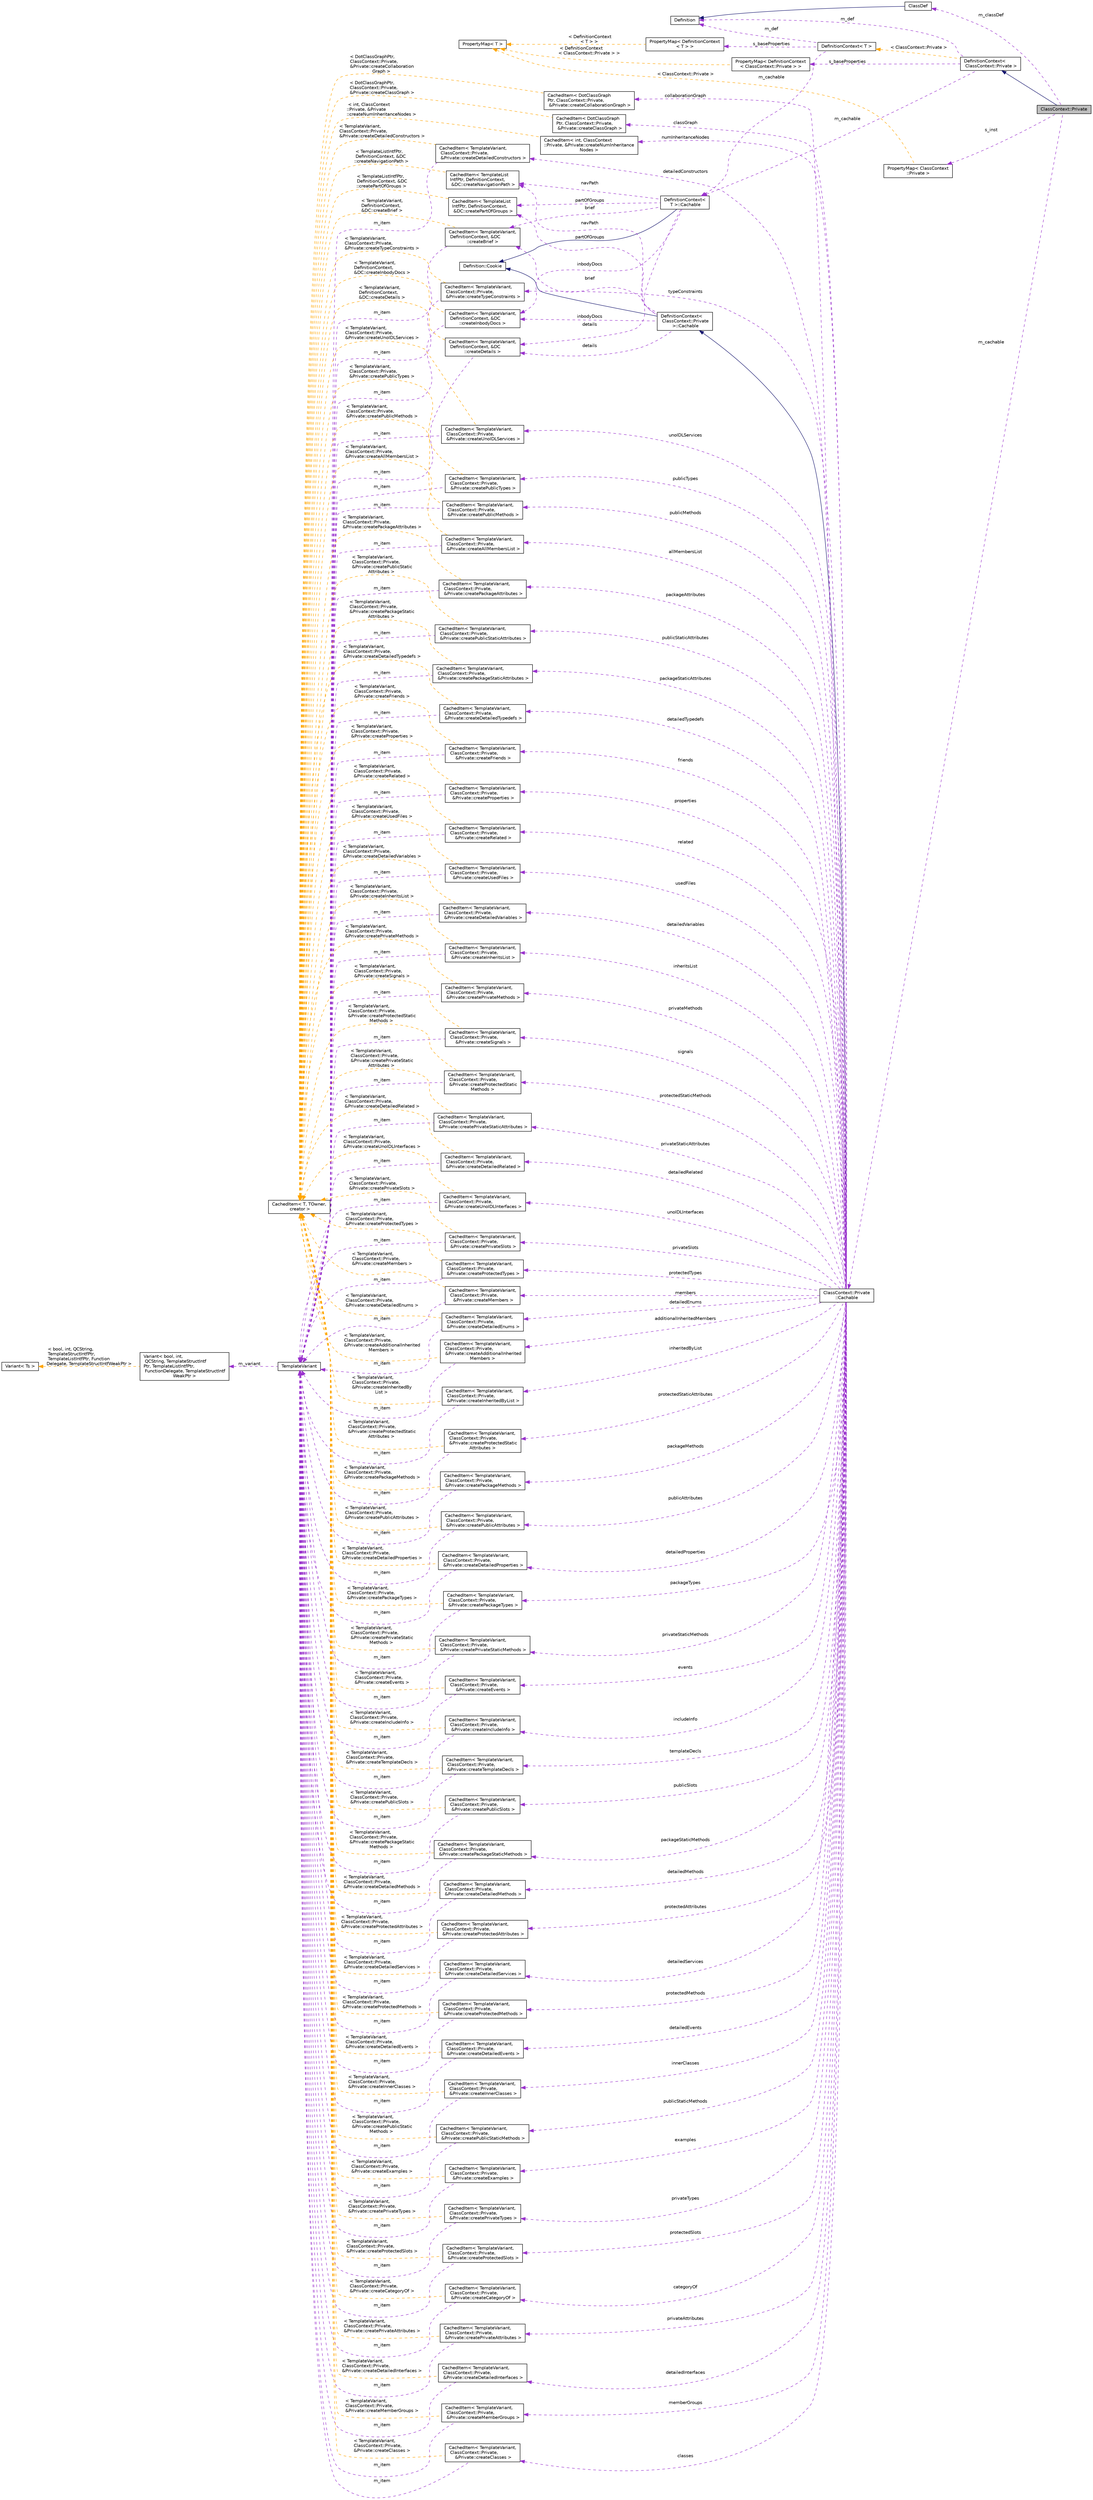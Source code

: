 digraph "ClassContext::Private"
{
 // INTERACTIVE_SVG=YES
 // LATEX_PDF_SIZE
  edge [fontname="Helvetica",fontsize="10",labelfontname="Helvetica",labelfontsize="10"];
  node [fontname="Helvetica",fontsize="10",shape=record];
  rankdir="LR";
  Node1 [label="ClassContext::Private",height=0.2,width=0.4,color="black", fillcolor="grey75", style="filled", fontcolor="black",tooltip=" "];
  Node2 -> Node1 [dir="back",color="midnightblue",fontsize="10",style="solid",fontname="Helvetica"];
  Node2 [label="DefinitionContext\<\l ClassContext::Private \>",height=0.2,width=0.4,color="black", fillcolor="white", style="filled",URL="$d6/d49/class_definition_context.html",tooltip=" "];
  Node3 -> Node2 [dir="back",color="darkorchid3",fontsize="10",style="dashed",label=" m_def" ,fontname="Helvetica"];
  Node3 [label="Definition",height=0.2,width=0.4,color="black", fillcolor="white", style="filled",URL="$d5/dcc/class_definition.html",tooltip="The common base class of all entity definitions found in the sources."];
  Node4 -> Node2 [dir="back",color="darkorchid3",fontsize="10",style="dashed",label=" s_baseProperties" ,fontname="Helvetica"];
  Node4 [label="PropertyMap\< DefinitionContext\l\< ClassContext::Private \> \>",height=0.2,width=0.4,color="black", fillcolor="white", style="filled",URL="$d5/dbf/class_property_map.html",tooltip=" "];
  Node5 -> Node4 [dir="back",color="orange",fontsize="10",style="dashed",label=" \< DefinitionContext\l\< ClassContext::Private \> \>" ,fontname="Helvetica"];
  Node5 [label="PropertyMap\< T \>",height=0.2,width=0.4,color="black", fillcolor="white", style="filled",URL="$d5/dbf/class_property_map.html",tooltip="Class representing a mapping of properties and the corresponding getter function."];
  Node6 -> Node2 [dir="back",color="darkorchid3",fontsize="10",style="dashed",label=" m_cachable" ,fontname="Helvetica"];
  Node6 [label="DefinitionContext\<\l T \>::Cachable",height=0.2,width=0.4,color="black", fillcolor="white", style="filled",URL="$d9/d7b/struct_definition_context_1_1_cachable.html",tooltip=" "];
  Node7 -> Node6 [dir="back",color="midnightblue",fontsize="10",style="solid",fontname="Helvetica"];
  Node7 [label="Definition::Cookie",height=0.2,width=0.4,color="black", fillcolor="white", style="filled",URL="$d1/d2f/struct_definition_1_1_cookie.html",tooltip=" "];
  Node8 -> Node6 [dir="back",color="darkorchid3",fontsize="10",style="dashed",label=" details" ,fontname="Helvetica"];
  Node8 [label="CachedItem\< TemplateVariant,\l DefinitionContext, &DC\l::createDetails \>",height=0.2,width=0.4,color="black", fillcolor="white", style="filled",URL="$d7/dc1/class_cached_item.html",tooltip=" "];
  Node9 -> Node8 [dir="back",color="darkorchid3",fontsize="10",style="dashed",label=" m_item" ,fontname="Helvetica"];
  Node9 [label="TemplateVariant",height=0.2,width=0.4,color="black", fillcolor="white", style="filled",URL="$d1/dba/class_template_variant.html",tooltip="Variant type which can hold one value of a fixed set of types."];
  Node10 -> Node9 [dir="back",color="darkorchid3",fontsize="10",style="dashed",label=" m_variant" ,fontname="Helvetica"];
  Node10 [label="Variant\< bool, int,\l QCString, TemplateStructIntf\lPtr, TemplateListIntfPtr,\l FunctionDelegate, TemplateStructIntf\lWeakPtr \>",height=0.2,width=0.4,color="black", fillcolor="white", style="filled",URL="$de/d1e/struct_variant.html",tooltip=" "];
  Node11 -> Node10 [dir="back",color="orange",fontsize="10",style="dashed",label=" \< bool, int, QCString,\l TemplateStructIntfPtr,\l TemplateListIntfPtr, Function\lDelegate, TemplateStructIntfWeakPtr \>" ,fontname="Helvetica"];
  Node11 [label="Variant\< Ts \>",height=0.2,width=0.4,color="black", fillcolor="white", style="filled",URL="$de/d1e/struct_variant.html",tooltip="Implementation of a variant container (similar to C++17's std::variant)."];
  Node12 -> Node8 [dir="back",color="orange",fontsize="10",style="dashed",label=" \< TemplateVariant,\l DefinitionContext,\l &DC::createDetails \>" ,fontname="Helvetica"];
  Node12 [label="CachedItem\< T, TOwner,\l creator \>",height=0.2,width=0.4,color="black", fillcolor="white", style="filled",URL="$d7/dc1/class_cached_item.html",tooltip="Wrapper for data that needs to be cached."];
  Node13 -> Node6 [dir="back",color="darkorchid3",fontsize="10",style="dashed",label=" brief" ,fontname="Helvetica"];
  Node13 [label="CachedItem\< TemplateVariant,\l DefinitionContext, &DC\l::createBrief \>",height=0.2,width=0.4,color="black", fillcolor="white", style="filled",URL="$d7/dc1/class_cached_item.html",tooltip=" "];
  Node9 -> Node13 [dir="back",color="darkorchid3",fontsize="10",style="dashed",label=" m_item" ,fontname="Helvetica"];
  Node12 -> Node13 [dir="back",color="orange",fontsize="10",style="dashed",label=" \< TemplateVariant,\l DefinitionContext,\l &DC::createBrief \>" ,fontname="Helvetica"];
  Node14 -> Node6 [dir="back",color="darkorchid3",fontsize="10",style="dashed",label=" navPath" ,fontname="Helvetica"];
  Node14 [label="CachedItem\< TemplateList\lIntfPtr, DefinitionContext,\l &DC::createNavigationPath \>",height=0.2,width=0.4,color="black", fillcolor="white", style="filled",URL="$d7/dc1/class_cached_item.html",tooltip=" "];
  Node12 -> Node14 [dir="back",color="orange",fontsize="10",style="dashed",label=" \< TemplateListIntfPtr,\l DefinitionContext, &DC\l::createNavigationPath \>" ,fontname="Helvetica"];
  Node15 -> Node6 [dir="back",color="darkorchid3",fontsize="10",style="dashed",label=" partOfGroups" ,fontname="Helvetica"];
  Node15 [label="CachedItem\< TemplateList\lIntfPtr, DefinitionContext,\l &DC::createPartOfGroups \>",height=0.2,width=0.4,color="black", fillcolor="white", style="filled",URL="$d7/dc1/class_cached_item.html",tooltip=" "];
  Node12 -> Node15 [dir="back",color="orange",fontsize="10",style="dashed",label=" \< TemplateListIntfPtr,\l DefinitionContext, &DC\l::createPartOfGroups \>" ,fontname="Helvetica"];
  Node16 -> Node6 [dir="back",color="darkorchid3",fontsize="10",style="dashed",label=" inbodyDocs" ,fontname="Helvetica"];
  Node16 [label="CachedItem\< TemplateVariant,\l DefinitionContext, &DC\l::createInbodyDocs \>",height=0.2,width=0.4,color="black", fillcolor="white", style="filled",URL="$d7/dc1/class_cached_item.html",tooltip=" "];
  Node9 -> Node16 [dir="back",color="darkorchid3",fontsize="10",style="dashed",label=" m_item" ,fontname="Helvetica"];
  Node12 -> Node16 [dir="back",color="orange",fontsize="10",style="dashed",label=" \< TemplateVariant,\l DefinitionContext,\l &DC::createInbodyDocs \>" ,fontname="Helvetica"];
  Node17 -> Node2 [dir="back",color="orange",fontsize="10",style="dashed",label=" \< ClassContext::Private \>" ,fontname="Helvetica"];
  Node17 [label="DefinitionContext\< T \>",height=0.2,width=0.4,color="black", fillcolor="white", style="filled",URL="$d6/d49/class_definition_context.html",tooltip=" "];
  Node3 -> Node17 [dir="back",color="darkorchid3",fontsize="10",style="dashed",label=" m_def" ,fontname="Helvetica"];
  Node18 -> Node17 [dir="back",color="darkorchid3",fontsize="10",style="dashed",label=" s_baseProperties" ,fontname="Helvetica"];
  Node18 [label="PropertyMap\< DefinitionContext\l\< T \> \>",height=0.2,width=0.4,color="black", fillcolor="white", style="filled",URL="$d5/dbf/class_property_map.html",tooltip=" "];
  Node5 -> Node18 [dir="back",color="orange",fontsize="10",style="dashed",label=" \< DefinitionContext\l\< T \> \>" ,fontname="Helvetica"];
  Node6 -> Node17 [dir="back",color="darkorchid3",fontsize="10",style="dashed",label=" m_cachable" ,fontname="Helvetica"];
  Node19 -> Node1 [dir="back",color="darkorchid3",fontsize="10",style="dashed",label=" m_cachable" ,fontname="Helvetica"];
  Node19 [label="ClassContext::Private\l::Cachable",height=0.2,width=0.4,color="black", fillcolor="white", style="filled",URL="$d5/dc4/struct_class_context_1_1_private_1_1_cachable.html",tooltip=" "];
  Node20 -> Node19 [dir="back",color="midnightblue",fontsize="10",style="solid",fontname="Helvetica"];
  Node20 [label="DefinitionContext\<\l ClassContext::Private\l \>::Cachable",height=0.2,width=0.4,color="black", fillcolor="white", style="filled",URL="$d9/d7b/struct_definition_context_1_1_cachable.html",tooltip=" "];
  Node7 -> Node20 [dir="back",color="midnightblue",fontsize="10",style="solid",fontname="Helvetica"];
  Node8 -> Node20 [dir="back",color="darkorchid3",fontsize="10",style="dashed",label=" details" ,fontname="Helvetica"];
  Node13 -> Node20 [dir="back",color="darkorchid3",fontsize="10",style="dashed",label=" brief" ,fontname="Helvetica"];
  Node14 -> Node20 [dir="back",color="darkorchid3",fontsize="10",style="dashed",label=" navPath" ,fontname="Helvetica"];
  Node15 -> Node20 [dir="back",color="darkorchid3",fontsize="10",style="dashed",label=" partOfGroups" ,fontname="Helvetica"];
  Node16 -> Node20 [dir="back",color="darkorchid3",fontsize="10",style="dashed",label=" inbodyDocs" ,fontname="Helvetica"];
  Node21 -> Node19 [dir="back",color="darkorchid3",fontsize="10",style="dashed",label=" detailedEvents" ,fontname="Helvetica"];
  Node21 [label="CachedItem\< TemplateVariant,\l ClassContext::Private,\l &Private::createDetailedEvents \>",height=0.2,width=0.4,color="black", fillcolor="white", style="filled",URL="$d7/dc1/class_cached_item.html",tooltip=" "];
  Node9 -> Node21 [dir="back",color="darkorchid3",fontsize="10",style="dashed",label=" m_item" ,fontname="Helvetica"];
  Node12 -> Node21 [dir="back",color="orange",fontsize="10",style="dashed",label=" \< TemplateVariant,\l ClassContext::Private,\l &Private::createDetailedEvents \>" ,fontname="Helvetica"];
  Node22 -> Node19 [dir="back",color="darkorchid3",fontsize="10",style="dashed",label=" friends" ,fontname="Helvetica"];
  Node22 [label="CachedItem\< TemplateVariant,\l ClassContext::Private,\l &Private::createFriends \>",height=0.2,width=0.4,color="black", fillcolor="white", style="filled",URL="$d7/dc1/class_cached_item.html",tooltip=" "];
  Node9 -> Node22 [dir="back",color="darkorchid3",fontsize="10",style="dashed",label=" m_item" ,fontname="Helvetica"];
  Node12 -> Node22 [dir="back",color="orange",fontsize="10",style="dashed",label=" \< TemplateVariant,\l ClassContext::Private,\l &Private::createFriends \>" ,fontname="Helvetica"];
  Node23 -> Node19 [dir="back",color="darkorchid3",fontsize="10",style="dashed",label=" signals" ,fontname="Helvetica"];
  Node23 [label="CachedItem\< TemplateVariant,\l ClassContext::Private,\l &Private::createSignals \>",height=0.2,width=0.4,color="black", fillcolor="white", style="filled",URL="$d7/dc1/class_cached_item.html",tooltip=" "];
  Node9 -> Node23 [dir="back",color="darkorchid3",fontsize="10",style="dashed",label=" m_item" ,fontname="Helvetica"];
  Node12 -> Node23 [dir="back",color="orange",fontsize="10",style="dashed",label=" \< TemplateVariant,\l ClassContext::Private,\l &Private::createSignals \>" ,fontname="Helvetica"];
  Node24 -> Node19 [dir="back",color="darkorchid3",fontsize="10",style="dashed",label=" packageStaticAttributes" ,fontname="Helvetica"];
  Node24 [label="CachedItem\< TemplateVariant,\l ClassContext::Private,\l &Private::createPackageStaticAttributes \>",height=0.2,width=0.4,color="black", fillcolor="white", style="filled",URL="$d7/dc1/class_cached_item.html",tooltip=" "];
  Node9 -> Node24 [dir="back",color="darkorchid3",fontsize="10",style="dashed",label=" m_item" ,fontname="Helvetica"];
  Node12 -> Node24 [dir="back",color="orange",fontsize="10",style="dashed",label=" \< TemplateVariant,\l ClassContext::Private,\l &Private::createPackageStatic\lAttributes \>" ,fontname="Helvetica"];
  Node25 -> Node19 [dir="back",color="darkorchid3",fontsize="10",style="dashed",label=" publicTypes" ,fontname="Helvetica"];
  Node25 [label="CachedItem\< TemplateVariant,\l ClassContext::Private,\l &Private::createPublicTypes \>",height=0.2,width=0.4,color="black", fillcolor="white", style="filled",URL="$d7/dc1/class_cached_item.html",tooltip=" "];
  Node9 -> Node25 [dir="back",color="darkorchid3",fontsize="10",style="dashed",label=" m_item" ,fontname="Helvetica"];
  Node12 -> Node25 [dir="back",color="orange",fontsize="10",style="dashed",label=" \< TemplateVariant,\l ClassContext::Private,\l &Private::createPublicTypes \>" ,fontname="Helvetica"];
  Node26 -> Node19 [dir="back",color="darkorchid3",fontsize="10",style="dashed",label=" collaborationGraph" ,fontname="Helvetica"];
  Node26 [label="CachedItem\< DotClassGraph\lPtr, ClassContext::Private,\l &Private::createCollaborationGraph \>",height=0.2,width=0.4,color="black", fillcolor="white", style="filled",URL="$d7/dc1/class_cached_item.html",tooltip=" "];
  Node12 -> Node26 [dir="back",color="orange",fontsize="10",style="dashed",label=" \< DotClassGraphPtr,\l ClassContext::Private,\l &Private::createCollaboration\lGraph \>" ,fontname="Helvetica"];
  Node27 -> Node19 [dir="back",color="darkorchid3",fontsize="10",style="dashed",label=" members" ,fontname="Helvetica"];
  Node27 [label="CachedItem\< TemplateVariant,\l ClassContext::Private,\l &Private::createMembers \>",height=0.2,width=0.4,color="black", fillcolor="white", style="filled",URL="$d7/dc1/class_cached_item.html",tooltip=" "];
  Node9 -> Node27 [dir="back",color="darkorchid3",fontsize="10",style="dashed",label=" m_item" ,fontname="Helvetica"];
  Node12 -> Node27 [dir="back",color="orange",fontsize="10",style="dashed",label=" \< TemplateVariant,\l ClassContext::Private,\l &Private::createMembers \>" ,fontname="Helvetica"];
  Node28 -> Node19 [dir="back",color="darkorchid3",fontsize="10",style="dashed",label=" detailedProperties" ,fontname="Helvetica"];
  Node28 [label="CachedItem\< TemplateVariant,\l ClassContext::Private,\l &Private::createDetailedProperties \>",height=0.2,width=0.4,color="black", fillcolor="white", style="filled",URL="$d7/dc1/class_cached_item.html",tooltip=" "];
  Node9 -> Node28 [dir="back",color="darkorchid3",fontsize="10",style="dashed",label=" m_item" ,fontname="Helvetica"];
  Node12 -> Node28 [dir="back",color="orange",fontsize="10",style="dashed",label=" \< TemplateVariant,\l ClassContext::Private,\l &Private::createDetailedProperties \>" ,fontname="Helvetica"];
  Node29 -> Node19 [dir="back",color="darkorchid3",fontsize="10",style="dashed",label=" detailedEnums" ,fontname="Helvetica"];
  Node29 [label="CachedItem\< TemplateVariant,\l ClassContext::Private,\l &Private::createDetailedEnums \>",height=0.2,width=0.4,color="black", fillcolor="white", style="filled",URL="$d7/dc1/class_cached_item.html",tooltip=" "];
  Node9 -> Node29 [dir="back",color="darkorchid3",fontsize="10",style="dashed",label=" m_item" ,fontname="Helvetica"];
  Node12 -> Node29 [dir="back",color="orange",fontsize="10",style="dashed",label=" \< TemplateVariant,\l ClassContext::Private,\l &Private::createDetailedEnums \>" ,fontname="Helvetica"];
  Node30 -> Node19 [dir="back",color="darkorchid3",fontsize="10",style="dashed",label=" packageAttributes" ,fontname="Helvetica"];
  Node30 [label="CachedItem\< TemplateVariant,\l ClassContext::Private,\l &Private::createPackageAttributes \>",height=0.2,width=0.4,color="black", fillcolor="white", style="filled",URL="$d7/dc1/class_cached_item.html",tooltip=" "];
  Node9 -> Node30 [dir="back",color="darkorchid3",fontsize="10",style="dashed",label=" m_item" ,fontname="Helvetica"];
  Node12 -> Node30 [dir="back",color="orange",fontsize="10",style="dashed",label=" \< TemplateVariant,\l ClassContext::Private,\l &Private::createPackageAttributes \>" ,fontname="Helvetica"];
  Node31 -> Node19 [dir="back",color="darkorchid3",fontsize="10",style="dashed",label=" privateStaticMethods" ,fontname="Helvetica"];
  Node31 [label="CachedItem\< TemplateVariant,\l ClassContext::Private,\l &Private::createPrivateStaticMethods \>",height=0.2,width=0.4,color="black", fillcolor="white", style="filled",URL="$d7/dc1/class_cached_item.html",tooltip=" "];
  Node9 -> Node31 [dir="back",color="darkorchid3",fontsize="10",style="dashed",label=" m_item" ,fontname="Helvetica"];
  Node12 -> Node31 [dir="back",color="orange",fontsize="10",style="dashed",label=" \< TemplateVariant,\l ClassContext::Private,\l &Private::createPrivateStatic\lMethods \>" ,fontname="Helvetica"];
  Node32 -> Node19 [dir="back",color="darkorchid3",fontsize="10",style="dashed",label=" detailedRelated" ,fontname="Helvetica"];
  Node32 [label="CachedItem\< TemplateVariant,\l ClassContext::Private,\l &Private::createDetailedRelated \>",height=0.2,width=0.4,color="black", fillcolor="white", style="filled",URL="$d7/dc1/class_cached_item.html",tooltip=" "];
  Node9 -> Node32 [dir="back",color="darkorchid3",fontsize="10",style="dashed",label=" m_item" ,fontname="Helvetica"];
  Node12 -> Node32 [dir="back",color="orange",fontsize="10",style="dashed",label=" \< TemplateVariant,\l ClassContext::Private,\l &Private::createDetailedRelated \>" ,fontname="Helvetica"];
  Node33 -> Node19 [dir="back",color="darkorchid3",fontsize="10",style="dashed",label=" detailedMethods" ,fontname="Helvetica"];
  Node33 [label="CachedItem\< TemplateVariant,\l ClassContext::Private,\l &Private::createDetailedMethods \>",height=0.2,width=0.4,color="black", fillcolor="white", style="filled",URL="$d7/dc1/class_cached_item.html",tooltip=" "];
  Node9 -> Node33 [dir="back",color="darkorchid3",fontsize="10",style="dashed",label=" m_item" ,fontname="Helvetica"];
  Node12 -> Node33 [dir="back",color="orange",fontsize="10",style="dashed",label=" \< TemplateVariant,\l ClassContext::Private,\l &Private::createDetailedMethods \>" ,fontname="Helvetica"];
  Node34 -> Node19 [dir="back",color="darkorchid3",fontsize="10",style="dashed",label=" detailedServices" ,fontname="Helvetica"];
  Node34 [label="CachedItem\< TemplateVariant,\l ClassContext::Private,\l &Private::createDetailedServices \>",height=0.2,width=0.4,color="black", fillcolor="white", style="filled",URL="$d7/dc1/class_cached_item.html",tooltip=" "];
  Node9 -> Node34 [dir="back",color="darkorchid3",fontsize="10",style="dashed",label=" m_item" ,fontname="Helvetica"];
  Node12 -> Node34 [dir="back",color="orange",fontsize="10",style="dashed",label=" \< TemplateVariant,\l ClassContext::Private,\l &Private::createDetailedServices \>" ,fontname="Helvetica"];
  Node35 -> Node19 [dir="back",color="darkorchid3",fontsize="10",style="dashed",label=" unoIDLInterfaces" ,fontname="Helvetica"];
  Node35 [label="CachedItem\< TemplateVariant,\l ClassContext::Private,\l &Private::createUnoIDLInterfaces \>",height=0.2,width=0.4,color="black", fillcolor="white", style="filled",URL="$d7/dc1/class_cached_item.html",tooltip=" "];
  Node9 -> Node35 [dir="back",color="darkorchid3",fontsize="10",style="dashed",label=" m_item" ,fontname="Helvetica"];
  Node12 -> Node35 [dir="back",color="orange",fontsize="10",style="dashed",label=" \< TemplateVariant,\l ClassContext::Private,\l &Private::createUnoIDLInterfaces \>" ,fontname="Helvetica"];
  Node36 -> Node19 [dir="back",color="darkorchid3",fontsize="10",style="dashed",label=" packageStaticMethods" ,fontname="Helvetica"];
  Node36 [label="CachedItem\< TemplateVariant,\l ClassContext::Private,\l &Private::createPackageStaticMethods \>",height=0.2,width=0.4,color="black", fillcolor="white", style="filled",URL="$d7/dc1/class_cached_item.html",tooltip=" "];
  Node9 -> Node36 [dir="back",color="darkorchid3",fontsize="10",style="dashed",label=" m_item" ,fontname="Helvetica"];
  Node12 -> Node36 [dir="back",color="orange",fontsize="10",style="dashed",label=" \< TemplateVariant,\l ClassContext::Private,\l &Private::createPackageStatic\lMethods \>" ,fontname="Helvetica"];
  Node37 -> Node19 [dir="back",color="darkorchid3",fontsize="10",style="dashed",label=" packageMethods" ,fontname="Helvetica"];
  Node37 [label="CachedItem\< TemplateVariant,\l ClassContext::Private,\l &Private::createPackageMethods \>",height=0.2,width=0.4,color="black", fillcolor="white", style="filled",URL="$d7/dc1/class_cached_item.html",tooltip=" "];
  Node9 -> Node37 [dir="back",color="darkorchid3",fontsize="10",style="dashed",label=" m_item" ,fontname="Helvetica"];
  Node12 -> Node37 [dir="back",color="orange",fontsize="10",style="dashed",label=" \< TemplateVariant,\l ClassContext::Private,\l &Private::createPackageMethods \>" ,fontname="Helvetica"];
  Node38 -> Node19 [dir="back",color="darkorchid3",fontsize="10",style="dashed",label=" privateStaticAttributes" ,fontname="Helvetica"];
  Node38 [label="CachedItem\< TemplateVariant,\l ClassContext::Private,\l &Private::createPrivateStaticAttributes \>",height=0.2,width=0.4,color="black", fillcolor="white", style="filled",URL="$d7/dc1/class_cached_item.html",tooltip=" "];
  Node9 -> Node38 [dir="back",color="darkorchid3",fontsize="10",style="dashed",label=" m_item" ,fontname="Helvetica"];
  Node12 -> Node38 [dir="back",color="orange",fontsize="10",style="dashed",label=" \< TemplateVariant,\l ClassContext::Private,\l &Private::createPrivateStatic\lAttributes \>" ,fontname="Helvetica"];
  Node39 -> Node19 [dir="back",color="darkorchid3",fontsize="10",style="dashed",label=" publicStaticMethods" ,fontname="Helvetica"];
  Node39 [label="CachedItem\< TemplateVariant,\l ClassContext::Private,\l &Private::createPublicStaticMethods \>",height=0.2,width=0.4,color="black", fillcolor="white", style="filled",URL="$d7/dc1/class_cached_item.html",tooltip=" "];
  Node9 -> Node39 [dir="back",color="darkorchid3",fontsize="10",style="dashed",label=" m_item" ,fontname="Helvetica"];
  Node12 -> Node39 [dir="back",color="orange",fontsize="10",style="dashed",label=" \< TemplateVariant,\l ClassContext::Private,\l &Private::createPublicStatic\lMethods \>" ,fontname="Helvetica"];
  Node40 -> Node19 [dir="back",color="darkorchid3",fontsize="10",style="dashed",label=" classGraph" ,fontname="Helvetica"];
  Node40 [label="CachedItem\< DotClassGraph\lPtr, ClassContext::Private,\l &Private::createClassGraph \>",height=0.2,width=0.4,color="black", fillcolor="white", style="filled",URL="$d7/dc1/class_cached_item.html",tooltip=" "];
  Node12 -> Node40 [dir="back",color="orange",fontsize="10",style="dashed",label=" \< DotClassGraphPtr,\l ClassContext::Private,\l &Private::createClassGraph \>" ,fontname="Helvetica"];
  Node41 -> Node19 [dir="back",color="darkorchid3",fontsize="10",style="dashed",label=" allMembersList" ,fontname="Helvetica"];
  Node41 [label="CachedItem\< TemplateVariant,\l ClassContext::Private,\l &Private::createAllMembersList \>",height=0.2,width=0.4,color="black", fillcolor="white", style="filled",URL="$d7/dc1/class_cached_item.html",tooltip=" "];
  Node9 -> Node41 [dir="back",color="darkorchid3",fontsize="10",style="dashed",label=" m_item" ,fontname="Helvetica"];
  Node12 -> Node41 [dir="back",color="orange",fontsize="10",style="dashed",label=" \< TemplateVariant,\l ClassContext::Private,\l &Private::createAllMembersList \>" ,fontname="Helvetica"];
  Node42 -> Node19 [dir="back",color="darkorchid3",fontsize="10",style="dashed",label=" protectedMethods" ,fontname="Helvetica"];
  Node42 [label="CachedItem\< TemplateVariant,\l ClassContext::Private,\l &Private::createProtectedMethods \>",height=0.2,width=0.4,color="black", fillcolor="white", style="filled",URL="$d7/dc1/class_cached_item.html",tooltip=" "];
  Node9 -> Node42 [dir="back",color="darkorchid3",fontsize="10",style="dashed",label=" m_item" ,fontname="Helvetica"];
  Node12 -> Node42 [dir="back",color="orange",fontsize="10",style="dashed",label=" \< TemplateVariant,\l ClassContext::Private,\l &Private::createProtectedMethods \>" ,fontname="Helvetica"];
  Node43 -> Node19 [dir="back",color="darkorchid3",fontsize="10",style="dashed",label=" protectedTypes" ,fontname="Helvetica"];
  Node43 [label="CachedItem\< TemplateVariant,\l ClassContext::Private,\l &Private::createProtectedTypes \>",height=0.2,width=0.4,color="black", fillcolor="white", style="filled",URL="$d7/dc1/class_cached_item.html",tooltip=" "];
  Node9 -> Node43 [dir="back",color="darkorchid3",fontsize="10",style="dashed",label=" m_item" ,fontname="Helvetica"];
  Node12 -> Node43 [dir="back",color="orange",fontsize="10",style="dashed",label=" \< TemplateVariant,\l ClassContext::Private,\l &Private::createProtectedTypes \>" ,fontname="Helvetica"];
  Node44 -> Node19 [dir="back",color="darkorchid3",fontsize="10",style="dashed",label=" privateAttributes" ,fontname="Helvetica"];
  Node44 [label="CachedItem\< TemplateVariant,\l ClassContext::Private,\l &Private::createPrivateAttributes \>",height=0.2,width=0.4,color="black", fillcolor="white", style="filled",URL="$d7/dc1/class_cached_item.html",tooltip=" "];
  Node9 -> Node44 [dir="back",color="darkorchid3",fontsize="10",style="dashed",label=" m_item" ,fontname="Helvetica"];
  Node12 -> Node44 [dir="back",color="orange",fontsize="10",style="dashed",label=" \< TemplateVariant,\l ClassContext::Private,\l &Private::createPrivateAttributes \>" ,fontname="Helvetica"];
  Node45 -> Node19 [dir="back",color="darkorchid3",fontsize="10",style="dashed",label=" privateMethods" ,fontname="Helvetica"];
  Node45 [label="CachedItem\< TemplateVariant,\l ClassContext::Private,\l &Private::createPrivateMethods \>",height=0.2,width=0.4,color="black", fillcolor="white", style="filled",URL="$d7/dc1/class_cached_item.html",tooltip=" "];
  Node9 -> Node45 [dir="back",color="darkorchid3",fontsize="10",style="dashed",label=" m_item" ,fontname="Helvetica"];
  Node12 -> Node45 [dir="back",color="orange",fontsize="10",style="dashed",label=" \< TemplateVariant,\l ClassContext::Private,\l &Private::createPrivateMethods \>" ,fontname="Helvetica"];
  Node46 -> Node19 [dir="back",color="darkorchid3",fontsize="10",style="dashed",label=" publicMethods" ,fontname="Helvetica"];
  Node46 [label="CachedItem\< TemplateVariant,\l ClassContext::Private,\l &Private::createPublicMethods \>",height=0.2,width=0.4,color="black", fillcolor="white", style="filled",URL="$d7/dc1/class_cached_item.html",tooltip=" "];
  Node9 -> Node46 [dir="back",color="darkorchid3",fontsize="10",style="dashed",label=" m_item" ,fontname="Helvetica"];
  Node12 -> Node46 [dir="back",color="orange",fontsize="10",style="dashed",label=" \< TemplateVariant,\l ClassContext::Private,\l &Private::createPublicMethods \>" ,fontname="Helvetica"];
  Node47 -> Node19 [dir="back",color="darkorchid3",fontsize="10",style="dashed",label=" typeConstraints" ,fontname="Helvetica"];
  Node47 [label="CachedItem\< TemplateVariant,\l ClassContext::Private,\l &Private::createTypeConstraints \>",height=0.2,width=0.4,color="black", fillcolor="white", style="filled",URL="$d7/dc1/class_cached_item.html",tooltip=" "];
  Node9 -> Node47 [dir="back",color="darkorchid3",fontsize="10",style="dashed",label=" m_item" ,fontname="Helvetica"];
  Node12 -> Node47 [dir="back",color="orange",fontsize="10",style="dashed",label=" \< TemplateVariant,\l ClassContext::Private,\l &Private::createTypeConstraints \>" ,fontname="Helvetica"];
  Node48 -> Node19 [dir="back",color="darkorchid3",fontsize="10",style="dashed",label=" detailedConstructors" ,fontname="Helvetica"];
  Node48 [label="CachedItem\< TemplateVariant,\l ClassContext::Private,\l &Private::createDetailedConstructors \>",height=0.2,width=0.4,color="black", fillcolor="white", style="filled",URL="$d7/dc1/class_cached_item.html",tooltip=" "];
  Node9 -> Node48 [dir="back",color="darkorchid3",fontsize="10",style="dashed",label=" m_item" ,fontname="Helvetica"];
  Node12 -> Node48 [dir="back",color="orange",fontsize="10",style="dashed",label=" \< TemplateVariant,\l ClassContext::Private,\l &Private::createDetailedConstructors \>" ,fontname="Helvetica"];
  Node49 -> Node19 [dir="back",color="darkorchid3",fontsize="10",style="dashed",label=" privateSlots" ,fontname="Helvetica"];
  Node49 [label="CachedItem\< TemplateVariant,\l ClassContext::Private,\l &Private::createPrivateSlots \>",height=0.2,width=0.4,color="black", fillcolor="white", style="filled",URL="$d7/dc1/class_cached_item.html",tooltip=" "];
  Node9 -> Node49 [dir="back",color="darkorchid3",fontsize="10",style="dashed",label=" m_item" ,fontname="Helvetica"];
  Node12 -> Node49 [dir="back",color="orange",fontsize="10",style="dashed",label=" \< TemplateVariant,\l ClassContext::Private,\l &Private::createPrivateSlots \>" ,fontname="Helvetica"];
  Node50 -> Node19 [dir="back",color="darkorchid3",fontsize="10",style="dashed",label=" privateTypes" ,fontname="Helvetica"];
  Node50 [label="CachedItem\< TemplateVariant,\l ClassContext::Private,\l &Private::createPrivateTypes \>",height=0.2,width=0.4,color="black", fillcolor="white", style="filled",URL="$d7/dc1/class_cached_item.html",tooltip=" "];
  Node9 -> Node50 [dir="back",color="darkorchid3",fontsize="10",style="dashed",label=" m_item" ,fontname="Helvetica"];
  Node12 -> Node50 [dir="back",color="orange",fontsize="10",style="dashed",label=" \< TemplateVariant,\l ClassContext::Private,\l &Private::createPrivateTypes \>" ,fontname="Helvetica"];
  Node51 -> Node19 [dir="back",color="darkorchid3",fontsize="10",style="dashed",label=" protectedSlots" ,fontname="Helvetica"];
  Node51 [label="CachedItem\< TemplateVariant,\l ClassContext::Private,\l &Private::createProtectedSlots \>",height=0.2,width=0.4,color="black", fillcolor="white", style="filled",URL="$d7/dc1/class_cached_item.html",tooltip=" "];
  Node9 -> Node51 [dir="back",color="darkorchid3",fontsize="10",style="dashed",label=" m_item" ,fontname="Helvetica"];
  Node12 -> Node51 [dir="back",color="orange",fontsize="10",style="dashed",label=" \< TemplateVariant,\l ClassContext::Private,\l &Private::createProtectedSlots \>" ,fontname="Helvetica"];
  Node52 -> Node19 [dir="back",color="darkorchid3",fontsize="10",style="dashed",label=" protectedAttributes" ,fontname="Helvetica"];
  Node52 [label="CachedItem\< TemplateVariant,\l ClassContext::Private,\l &Private::createProtectedAttributes \>",height=0.2,width=0.4,color="black", fillcolor="white", style="filled",URL="$d7/dc1/class_cached_item.html",tooltip=" "];
  Node9 -> Node52 [dir="back",color="darkorchid3",fontsize="10",style="dashed",label=" m_item" ,fontname="Helvetica"];
  Node12 -> Node52 [dir="back",color="orange",fontsize="10",style="dashed",label=" \< TemplateVariant,\l ClassContext::Private,\l &Private::createProtectedAttributes \>" ,fontname="Helvetica"];
  Node53 -> Node19 [dir="back",color="darkorchid3",fontsize="10",style="dashed",label=" detailedTypedefs" ,fontname="Helvetica"];
  Node53 [label="CachedItem\< TemplateVariant,\l ClassContext::Private,\l &Private::createDetailedTypedefs \>",height=0.2,width=0.4,color="black", fillcolor="white", style="filled",URL="$d7/dc1/class_cached_item.html",tooltip=" "];
  Node9 -> Node53 [dir="back",color="darkorchid3",fontsize="10",style="dashed",label=" m_item" ,fontname="Helvetica"];
  Node12 -> Node53 [dir="back",color="orange",fontsize="10",style="dashed",label=" \< TemplateVariant,\l ClassContext::Private,\l &Private::createDetailedTypedefs \>" ,fontname="Helvetica"];
  Node54 -> Node19 [dir="back",color="darkorchid3",fontsize="10",style="dashed",label=" events" ,fontname="Helvetica"];
  Node54 [label="CachedItem\< TemplateVariant,\l ClassContext::Private,\l &Private::createEvents \>",height=0.2,width=0.4,color="black", fillcolor="white", style="filled",URL="$d7/dc1/class_cached_item.html",tooltip=" "];
  Node9 -> Node54 [dir="back",color="darkorchid3",fontsize="10",style="dashed",label=" m_item" ,fontname="Helvetica"];
  Node12 -> Node54 [dir="back",color="orange",fontsize="10",style="dashed",label=" \< TemplateVariant,\l ClassContext::Private,\l &Private::createEvents \>" ,fontname="Helvetica"];
  Node55 -> Node19 [dir="back",color="darkorchid3",fontsize="10",style="dashed",label=" inheritedByList" ,fontname="Helvetica"];
  Node55 [label="CachedItem\< TemplateVariant,\l ClassContext::Private,\l &Private::createInheritedByList \>",height=0.2,width=0.4,color="black", fillcolor="white", style="filled",URL="$d7/dc1/class_cached_item.html",tooltip=" "];
  Node9 -> Node55 [dir="back",color="darkorchid3",fontsize="10",style="dashed",label=" m_item" ,fontname="Helvetica"];
  Node12 -> Node55 [dir="back",color="orange",fontsize="10",style="dashed",label=" \< TemplateVariant,\l ClassContext::Private,\l &Private::createInheritedBy\lList \>" ,fontname="Helvetica"];
  Node56 -> Node19 [dir="back",color="darkorchid3",fontsize="10",style="dashed",label=" inheritsList" ,fontname="Helvetica"];
  Node56 [label="CachedItem\< TemplateVariant,\l ClassContext::Private,\l &Private::createInheritsList \>",height=0.2,width=0.4,color="black", fillcolor="white", style="filled",URL="$d7/dc1/class_cached_item.html",tooltip=" "];
  Node9 -> Node56 [dir="back",color="darkorchid3",fontsize="10",style="dashed",label=" m_item" ,fontname="Helvetica"];
  Node12 -> Node56 [dir="back",color="orange",fontsize="10",style="dashed",label=" \< TemplateVariant,\l ClassContext::Private,\l &Private::createInheritsList \>" ,fontname="Helvetica"];
  Node57 -> Node19 [dir="back",color="darkorchid3",fontsize="10",style="dashed",label=" includeInfo" ,fontname="Helvetica"];
  Node57 [label="CachedItem\< TemplateVariant,\l ClassContext::Private,\l &Private::createIncludeInfo \>",height=0.2,width=0.4,color="black", fillcolor="white", style="filled",URL="$d7/dc1/class_cached_item.html",tooltip=" "];
  Node9 -> Node57 [dir="back",color="darkorchid3",fontsize="10",style="dashed",label=" m_item" ,fontname="Helvetica"];
  Node12 -> Node57 [dir="back",color="orange",fontsize="10",style="dashed",label=" \< TemplateVariant,\l ClassContext::Private,\l &Private::createIncludeInfo \>" ,fontname="Helvetica"];
  Node58 -> Node19 [dir="back",color="darkorchid3",fontsize="10",style="dashed",label=" properties" ,fontname="Helvetica"];
  Node58 [label="CachedItem\< TemplateVariant,\l ClassContext::Private,\l &Private::createProperties \>",height=0.2,width=0.4,color="black", fillcolor="white", style="filled",URL="$d7/dc1/class_cached_item.html",tooltip=" "];
  Node9 -> Node58 [dir="back",color="darkorchid3",fontsize="10",style="dashed",label=" m_item" ,fontname="Helvetica"];
  Node12 -> Node58 [dir="back",color="orange",fontsize="10",style="dashed",label=" \< TemplateVariant,\l ClassContext::Private,\l &Private::createProperties \>" ,fontname="Helvetica"];
  Node59 -> Node19 [dir="back",color="darkorchid3",fontsize="10",style="dashed",label=" publicAttributes" ,fontname="Helvetica"];
  Node59 [label="CachedItem\< TemplateVariant,\l ClassContext::Private,\l &Private::createPublicAttributes \>",height=0.2,width=0.4,color="black", fillcolor="white", style="filled",URL="$d7/dc1/class_cached_item.html",tooltip=" "];
  Node9 -> Node59 [dir="back",color="darkorchid3",fontsize="10",style="dashed",label=" m_item" ,fontname="Helvetica"];
  Node12 -> Node59 [dir="back",color="orange",fontsize="10",style="dashed",label=" \< TemplateVariant,\l ClassContext::Private,\l &Private::createPublicAttributes \>" ,fontname="Helvetica"];
  Node60 -> Node19 [dir="back",color="darkorchid3",fontsize="10",style="dashed",label=" unoIDLServices" ,fontname="Helvetica"];
  Node60 [label="CachedItem\< TemplateVariant,\l ClassContext::Private,\l &Private::createUnoIDLServices \>",height=0.2,width=0.4,color="black", fillcolor="white", style="filled",URL="$d7/dc1/class_cached_item.html",tooltip=" "];
  Node9 -> Node60 [dir="back",color="darkorchid3",fontsize="10",style="dashed",label=" m_item" ,fontname="Helvetica"];
  Node12 -> Node60 [dir="back",color="orange",fontsize="10",style="dashed",label=" \< TemplateVariant,\l ClassContext::Private,\l &Private::createUnoIDLServices \>" ,fontname="Helvetica"];
  Node61 -> Node19 [dir="back",color="darkorchid3",fontsize="10",style="dashed",label=" numInheritanceNodes" ,fontname="Helvetica"];
  Node61 [label="CachedItem\< int, ClassContext\l::Private, &Private::createNumInheritance\lNodes \>",height=0.2,width=0.4,color="black", fillcolor="white", style="filled",URL="$d7/dc1/class_cached_item.html",tooltip=" "];
  Node12 -> Node61 [dir="back",color="orange",fontsize="10",style="dashed",label=" \< int, ClassContext\l::Private, &Private\l::createNumInheritanceNodes \>" ,fontname="Helvetica"];
  Node62 -> Node19 [dir="back",color="darkorchid3",fontsize="10",style="dashed",label=" packageTypes" ,fontname="Helvetica"];
  Node62 [label="CachedItem\< TemplateVariant,\l ClassContext::Private,\l &Private::createPackageTypes \>",height=0.2,width=0.4,color="black", fillcolor="white", style="filled",URL="$d7/dc1/class_cached_item.html",tooltip=" "];
  Node9 -> Node62 [dir="back",color="darkorchid3",fontsize="10",style="dashed",label=" m_item" ,fontname="Helvetica"];
  Node12 -> Node62 [dir="back",color="orange",fontsize="10",style="dashed",label=" \< TemplateVariant,\l ClassContext::Private,\l &Private::createPackageTypes \>" ,fontname="Helvetica"];
  Node63 -> Node19 [dir="back",color="darkorchid3",fontsize="10",style="dashed",label=" publicSlots" ,fontname="Helvetica"];
  Node63 [label="CachedItem\< TemplateVariant,\l ClassContext::Private,\l &Private::createPublicSlots \>",height=0.2,width=0.4,color="black", fillcolor="white", style="filled",URL="$d7/dc1/class_cached_item.html",tooltip=" "];
  Node9 -> Node63 [dir="back",color="darkorchid3",fontsize="10",style="dashed",label=" m_item" ,fontname="Helvetica"];
  Node12 -> Node63 [dir="back",color="orange",fontsize="10",style="dashed",label=" \< TemplateVariant,\l ClassContext::Private,\l &Private::createPublicSlots \>" ,fontname="Helvetica"];
  Node64 -> Node19 [dir="back",color="darkorchid3",fontsize="10",style="dashed",label=" publicStaticAttributes" ,fontname="Helvetica"];
  Node64 [label="CachedItem\< TemplateVariant,\l ClassContext::Private,\l &Private::createPublicStaticAttributes \>",height=0.2,width=0.4,color="black", fillcolor="white", style="filled",URL="$d7/dc1/class_cached_item.html",tooltip=" "];
  Node9 -> Node64 [dir="back",color="darkorchid3",fontsize="10",style="dashed",label=" m_item" ,fontname="Helvetica"];
  Node12 -> Node64 [dir="back",color="orange",fontsize="10",style="dashed",label=" \< TemplateVariant,\l ClassContext::Private,\l &Private::createPublicStatic\lAttributes \>" ,fontname="Helvetica"];
  Node65 -> Node19 [dir="back",color="darkorchid3",fontsize="10",style="dashed",label=" usedFiles" ,fontname="Helvetica"];
  Node65 [label="CachedItem\< TemplateVariant,\l ClassContext::Private,\l &Private::createUsedFiles \>",height=0.2,width=0.4,color="black", fillcolor="white", style="filled",URL="$d7/dc1/class_cached_item.html",tooltip=" "];
  Node9 -> Node65 [dir="back",color="darkorchid3",fontsize="10",style="dashed",label=" m_item" ,fontname="Helvetica"];
  Node12 -> Node65 [dir="back",color="orange",fontsize="10",style="dashed",label=" \< TemplateVariant,\l ClassContext::Private,\l &Private::createUsedFiles \>" ,fontname="Helvetica"];
  Node66 -> Node19 [dir="back",color="darkorchid3",fontsize="10",style="dashed",label=" memberGroups" ,fontname="Helvetica"];
  Node66 [label="CachedItem\< TemplateVariant,\l ClassContext::Private,\l &Private::createMemberGroups \>",height=0.2,width=0.4,color="black", fillcolor="white", style="filled",URL="$d7/dc1/class_cached_item.html",tooltip=" "];
  Node9 -> Node66 [dir="back",color="darkorchid3",fontsize="10",style="dashed",label=" m_item" ,fontname="Helvetica"];
  Node12 -> Node66 [dir="back",color="orange",fontsize="10",style="dashed",label=" \< TemplateVariant,\l ClassContext::Private,\l &Private::createMemberGroups \>" ,fontname="Helvetica"];
  Node67 -> Node19 [dir="back",color="darkorchid3",fontsize="10",style="dashed",label=" detailedInterfaces" ,fontname="Helvetica"];
  Node67 [label="CachedItem\< TemplateVariant,\l ClassContext::Private,\l &Private::createDetailedInterfaces \>",height=0.2,width=0.4,color="black", fillcolor="white", style="filled",URL="$d7/dc1/class_cached_item.html",tooltip=" "];
  Node9 -> Node67 [dir="back",color="darkorchid3",fontsize="10",style="dashed",label=" m_item" ,fontname="Helvetica"];
  Node12 -> Node67 [dir="back",color="orange",fontsize="10",style="dashed",label=" \< TemplateVariant,\l ClassContext::Private,\l &Private::createDetailedInterfaces \>" ,fontname="Helvetica"];
  Node68 -> Node19 [dir="back",color="darkorchid3",fontsize="10",style="dashed",label=" classes" ,fontname="Helvetica"];
  Node68 [label="CachedItem\< TemplateVariant,\l ClassContext::Private,\l &Private::createClasses \>",height=0.2,width=0.4,color="black", fillcolor="white", style="filled",URL="$d7/dc1/class_cached_item.html",tooltip=" "];
  Node9 -> Node68 [dir="back",color="darkorchid3",fontsize="10",style="dashed",label=" m_item" ,fontname="Helvetica"];
  Node12 -> Node68 [dir="back",color="orange",fontsize="10",style="dashed",label=" \< TemplateVariant,\l ClassContext::Private,\l &Private::createClasses \>" ,fontname="Helvetica"];
  Node69 -> Node19 [dir="back",color="darkorchid3",fontsize="10",style="dashed",label=" templateDecls" ,fontname="Helvetica"];
  Node69 [label="CachedItem\< TemplateVariant,\l ClassContext::Private,\l &Private::createTemplateDecls \>",height=0.2,width=0.4,color="black", fillcolor="white", style="filled",URL="$d7/dc1/class_cached_item.html",tooltip=" "];
  Node9 -> Node69 [dir="back",color="darkorchid3",fontsize="10",style="dashed",label=" m_item" ,fontname="Helvetica"];
  Node12 -> Node69 [dir="back",color="orange",fontsize="10",style="dashed",label=" \< TemplateVariant,\l ClassContext::Private,\l &Private::createTemplateDecls \>" ,fontname="Helvetica"];
  Node70 -> Node19 [dir="back",color="darkorchid3",fontsize="10",style="dashed",label=" detailedVariables" ,fontname="Helvetica"];
  Node70 [label="CachedItem\< TemplateVariant,\l ClassContext::Private,\l &Private::createDetailedVariables \>",height=0.2,width=0.4,color="black", fillcolor="white", style="filled",URL="$d7/dc1/class_cached_item.html",tooltip=" "];
  Node9 -> Node70 [dir="back",color="darkorchid3",fontsize="10",style="dashed",label=" m_item" ,fontname="Helvetica"];
  Node12 -> Node70 [dir="back",color="orange",fontsize="10",style="dashed",label=" \< TemplateVariant,\l ClassContext::Private,\l &Private::createDetailedVariables \>" ,fontname="Helvetica"];
  Node71 -> Node19 [dir="back",color="darkorchid3",fontsize="10",style="dashed",label=" related" ,fontname="Helvetica"];
  Node71 [label="CachedItem\< TemplateVariant,\l ClassContext::Private,\l &Private::createRelated \>",height=0.2,width=0.4,color="black", fillcolor="white", style="filled",URL="$d7/dc1/class_cached_item.html",tooltip=" "];
  Node9 -> Node71 [dir="back",color="darkorchid3",fontsize="10",style="dashed",label=" m_item" ,fontname="Helvetica"];
  Node12 -> Node71 [dir="back",color="orange",fontsize="10",style="dashed",label=" \< TemplateVariant,\l ClassContext::Private,\l &Private::createRelated \>" ,fontname="Helvetica"];
  Node72 -> Node19 [dir="back",color="darkorchid3",fontsize="10",style="dashed",label=" protectedStaticAttributes" ,fontname="Helvetica"];
  Node72 [label="CachedItem\< TemplateVariant,\l ClassContext::Private,\l &Private::createProtectedStatic\lAttributes \>",height=0.2,width=0.4,color="black", fillcolor="white", style="filled",URL="$d7/dc1/class_cached_item.html",tooltip=" "];
  Node9 -> Node72 [dir="back",color="darkorchid3",fontsize="10",style="dashed",label=" m_item" ,fontname="Helvetica"];
  Node12 -> Node72 [dir="back",color="orange",fontsize="10",style="dashed",label=" \< TemplateVariant,\l ClassContext::Private,\l &Private::createProtectedStatic\lAttributes \>" ,fontname="Helvetica"];
  Node73 -> Node19 [dir="back",color="darkorchid3",fontsize="10",style="dashed",label=" protectedStaticMethods" ,fontname="Helvetica"];
  Node73 [label="CachedItem\< TemplateVariant,\l ClassContext::Private,\l &Private::createProtectedStatic\lMethods \>",height=0.2,width=0.4,color="black", fillcolor="white", style="filled",URL="$d7/dc1/class_cached_item.html",tooltip=" "];
  Node9 -> Node73 [dir="back",color="darkorchid3",fontsize="10",style="dashed",label=" m_item" ,fontname="Helvetica"];
  Node12 -> Node73 [dir="back",color="orange",fontsize="10",style="dashed",label=" \< TemplateVariant,\l ClassContext::Private,\l &Private::createProtectedStatic\lMethods \>" ,fontname="Helvetica"];
  Node74 -> Node19 [dir="back",color="darkorchid3",fontsize="10",style="dashed",label=" innerClasses" ,fontname="Helvetica"];
  Node74 [label="CachedItem\< TemplateVariant,\l ClassContext::Private,\l &Private::createInnerClasses \>",height=0.2,width=0.4,color="black", fillcolor="white", style="filled",URL="$d7/dc1/class_cached_item.html",tooltip=" "];
  Node9 -> Node74 [dir="back",color="darkorchid3",fontsize="10",style="dashed",label=" m_item" ,fontname="Helvetica"];
  Node12 -> Node74 [dir="back",color="orange",fontsize="10",style="dashed",label=" \< TemplateVariant,\l ClassContext::Private,\l &Private::createInnerClasses \>" ,fontname="Helvetica"];
  Node75 -> Node19 [dir="back",color="darkorchid3",fontsize="10",style="dashed",label=" additionalInheritedMembers" ,fontname="Helvetica"];
  Node75 [label="CachedItem\< TemplateVariant,\l ClassContext::Private,\l &Private::createAdditionalInherited\lMembers \>",height=0.2,width=0.4,color="black", fillcolor="white", style="filled",URL="$d7/dc1/class_cached_item.html",tooltip=" "];
  Node9 -> Node75 [dir="back",color="darkorchid3",fontsize="10",style="dashed",label=" m_item" ,fontname="Helvetica"];
  Node12 -> Node75 [dir="back",color="orange",fontsize="10",style="dashed",label=" \< TemplateVariant,\l ClassContext::Private,\l &Private::createAdditionalInherited\lMembers \>" ,fontname="Helvetica"];
  Node76 -> Node19 [dir="back",color="darkorchid3",fontsize="10",style="dashed",label=" categoryOf" ,fontname="Helvetica"];
  Node76 [label="CachedItem\< TemplateVariant,\l ClassContext::Private,\l &Private::createCategoryOf \>",height=0.2,width=0.4,color="black", fillcolor="white", style="filled",URL="$d7/dc1/class_cached_item.html",tooltip=" "];
  Node9 -> Node76 [dir="back",color="darkorchid3",fontsize="10",style="dashed",label=" m_item" ,fontname="Helvetica"];
  Node12 -> Node76 [dir="back",color="orange",fontsize="10",style="dashed",label=" \< TemplateVariant,\l ClassContext::Private,\l &Private::createCategoryOf \>" ,fontname="Helvetica"];
  Node77 -> Node19 [dir="back",color="darkorchid3",fontsize="10",style="dashed",label=" examples" ,fontname="Helvetica"];
  Node77 [label="CachedItem\< TemplateVariant,\l ClassContext::Private,\l &Private::createExamples \>",height=0.2,width=0.4,color="black", fillcolor="white", style="filled",URL="$d7/dc1/class_cached_item.html",tooltip=" "];
  Node9 -> Node77 [dir="back",color="darkorchid3",fontsize="10",style="dashed",label=" m_item" ,fontname="Helvetica"];
  Node12 -> Node77 [dir="back",color="orange",fontsize="10",style="dashed",label=" \< TemplateVariant,\l ClassContext::Private,\l &Private::createExamples \>" ,fontname="Helvetica"];
  Node78 -> Node1 [dir="back",color="darkorchid3",fontsize="10",style="dashed",label=" s_inst" ,fontname="Helvetica"];
  Node78 [label="PropertyMap\< ClassContext\l::Private \>",height=0.2,width=0.4,color="black", fillcolor="white", style="filled",URL="$d5/dbf/class_property_map.html",tooltip=" "];
  Node5 -> Node78 [dir="back",color="orange",fontsize="10",style="dashed",label=" \< ClassContext::Private \>" ,fontname="Helvetica"];
  Node79 -> Node1 [dir="back",color="darkorchid3",fontsize="10",style="dashed",label=" m_classDef" ,fontname="Helvetica"];
  Node79 [label="ClassDef",height=0.2,width=0.4,color="black", fillcolor="white", style="filled",URL="$d1/dcf/class_class_def.html",tooltip="A abstract class representing of a compound symbol."];
  Node3 -> Node79 [dir="back",color="midnightblue",fontsize="10",style="solid",fontname="Helvetica"];
}
